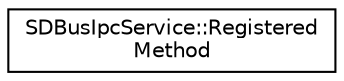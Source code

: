 digraph "Graphical Class Hierarchy"
{
 // LATEX_PDF_SIZE
  edge [fontname="Helvetica",fontsize="10",labelfontname="Helvetica",labelfontsize="10"];
  node [fontname="Helvetica",fontsize="10",shape=record];
  rankdir="LR";
  Node0 [label="SDBusIpcService::Registered\lMethod",height=0.2,width=0.4,color="black", fillcolor="white", style="filled",URL="$structSDBusIpcService_1_1RegisteredMethod.html",tooltip=" "];
}
